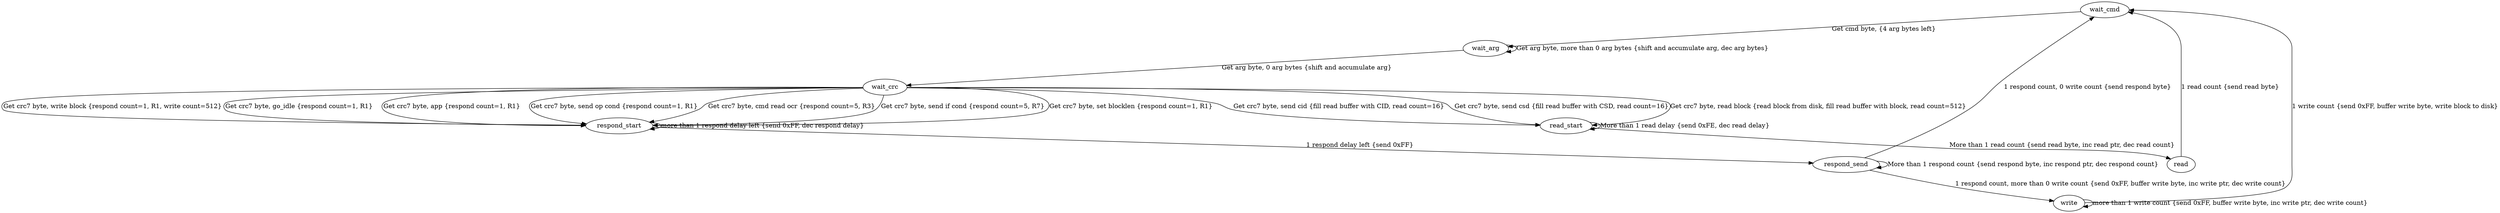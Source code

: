digraph G {
  wait_cmd -> wait_arg [label="Get cmd byte, {4 arg bytes left}"]
  wait_arg -> wait_arg [label="Get arg byte, more than 0 arg bytes {shift and accumulate arg, dec arg bytes}"]
  wait_arg -> wait_crc [label="Get arg byte, 0 arg bytes {shift and accumulate arg}"]
  wait_crc -> respond_start [label="Get crc7 byte, go_idle {respond count=1, R1}"]
  wait_crc -> respond_start [label="Get crc7 byte, app {respond count=1, R1}"]
  wait_crc -> respond_start [label="Get crc7 byte, send op cond {respond count=1, R1}"]
  wait_crc -> respond_start [label="Get crc7 byte, cmd read ocr {respond count=5, R3}"]
  wait_crc -> respond_start [label="Get crc7 byte, send if cond {respond count=5, R7}"]
  wait_crc -> respond_start [label="Get crc7 byte, set blocklen {respond count=1, R1}"]
  wait_crc -> read_start [label="Get crc7 byte, send cid {fill read buffer with CID, read count=16}"]
  wait_crc -> read_start [label="Get crc7 byte, send csd {fill read buffer with CSD, read count=16}"]
  wait_crc -> read_start [label="Get crc7 byte, read block {read block from disk, fill read buffer with block, read count=512}"]
  wait_crc -> respond_start [label="Get crc7 byte, write block {respond count=1, R1, write count=512}"]
  respond_start -> respond_start [label="more than 1 respond delay left {send 0xFF, dec respond delay}"]
  respond_start -> respond_send [label="1 respond delay left {send 0xFF}"]
  respond_send -> respond_send [label="More than 1 respond count {send respond byte, inc respond ptr, dec respond count}"]
  respond_send -> wait_cmd [label="1 respond count, 0 write count {send respond byte}"]
  respond_send -> write [label="1 respond count, more than 0 write count {send 0xFF, buffer write byte, inc write ptr, dec write count}"]
  write -> write [label="more than 1 write count {send 0xFF, buffer write byte, inc write ptr, dec write count}"]
  write -> wait_cmd [label="1 write count {send 0xFF, buffer write byte, write block to disk}"]
  read_start -> read_start [label="More than 1 read delay {send 0xFE, dec read delay}"]
  read_start -> read [label="More than 1 read count {send read byte, inc read ptr, dec read count}"]
  read -> wait_cmd [label="1 read count {send read byte}"]

}
